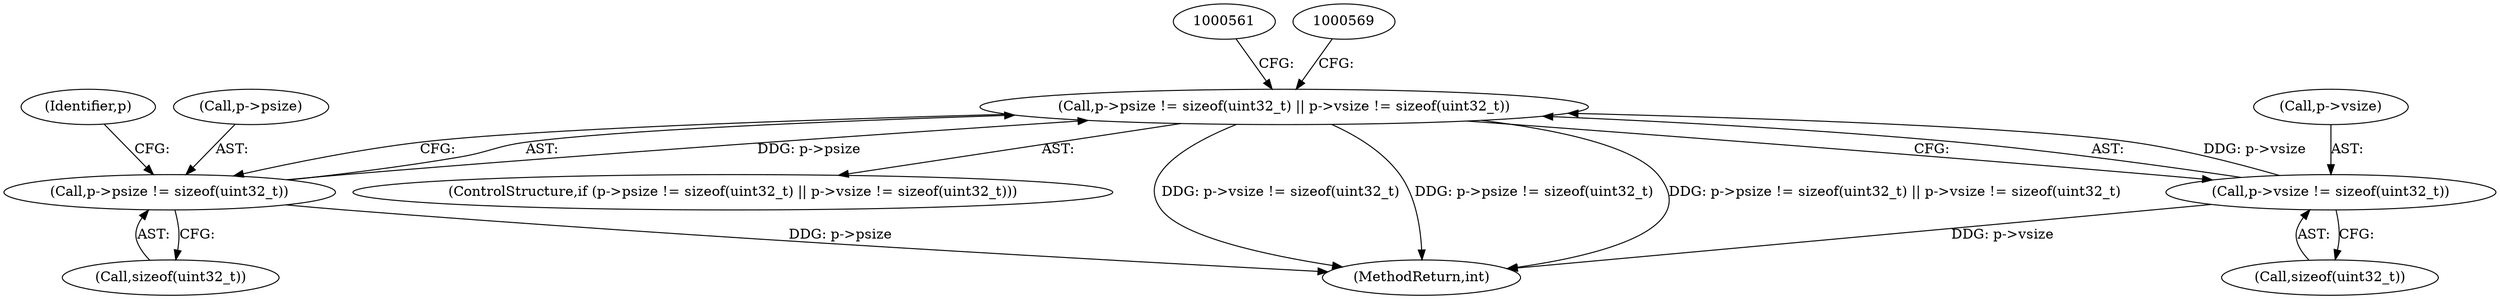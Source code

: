 digraph "0_Android_557bd7bfe6c4895faee09e46fc9b5304a956c8b7@API" {
"1000544" [label="(Call,p->psize != sizeof(uint32_t) || p->vsize != sizeof(uint32_t))"];
"1000545" [label="(Call,p->psize != sizeof(uint32_t))"];
"1000551" [label="(Call,p->vsize != sizeof(uint32_t))"];
"1000553" [label="(Identifier,p)"];
"1000544" [label="(Call,p->psize != sizeof(uint32_t) || p->vsize != sizeof(uint32_t))"];
"1000543" [label="(ControlStructure,if (p->psize != sizeof(uint32_t) || p->vsize != sizeof(uint32_t)))"];
"1000549" [label="(Call,sizeof(uint32_t))"];
"1000545" [label="(Call,p->psize != sizeof(uint32_t))"];
"1000546" [label="(Call,p->psize)"];
"1000552" [label="(Call,p->vsize)"];
"1001120" [label="(MethodReturn,int)"];
"1000555" [label="(Call,sizeof(uint32_t))"];
"1000551" [label="(Call,p->vsize != sizeof(uint32_t))"];
"1000544" -> "1000543"  [label="AST: "];
"1000544" -> "1000545"  [label="CFG: "];
"1000544" -> "1000551"  [label="CFG: "];
"1000545" -> "1000544"  [label="AST: "];
"1000551" -> "1000544"  [label="AST: "];
"1000561" -> "1000544"  [label="CFG: "];
"1000569" -> "1000544"  [label="CFG: "];
"1000544" -> "1001120"  [label="DDG: p->vsize != sizeof(uint32_t)"];
"1000544" -> "1001120"  [label="DDG: p->psize != sizeof(uint32_t)"];
"1000544" -> "1001120"  [label="DDG: p->psize != sizeof(uint32_t) || p->vsize != sizeof(uint32_t)"];
"1000545" -> "1000544"  [label="DDG: p->psize"];
"1000551" -> "1000544"  [label="DDG: p->vsize"];
"1000545" -> "1000549"  [label="CFG: "];
"1000546" -> "1000545"  [label="AST: "];
"1000549" -> "1000545"  [label="AST: "];
"1000553" -> "1000545"  [label="CFG: "];
"1000545" -> "1001120"  [label="DDG: p->psize"];
"1000551" -> "1000555"  [label="CFG: "];
"1000552" -> "1000551"  [label="AST: "];
"1000555" -> "1000551"  [label="AST: "];
"1000551" -> "1001120"  [label="DDG: p->vsize"];
}
